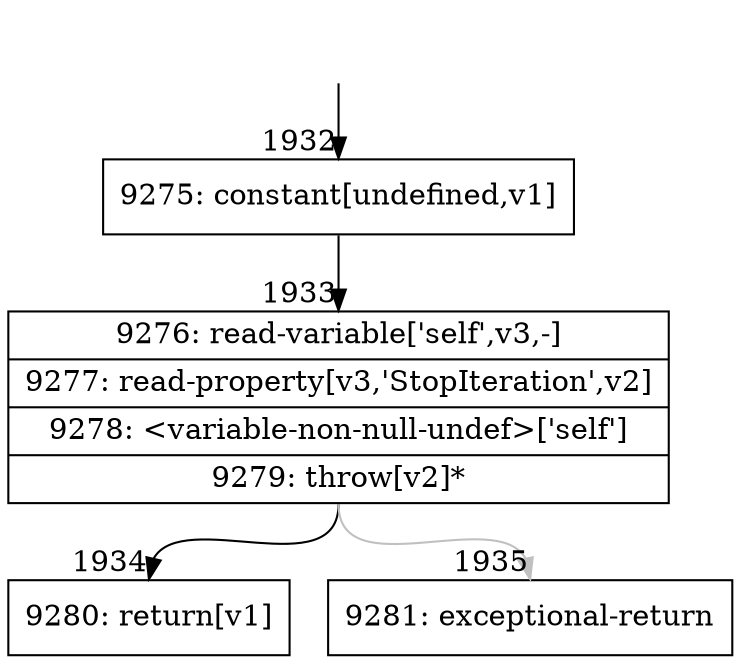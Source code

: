 digraph {
rankdir="TD"
BB_entry135[shape=none,label=""];
BB_entry135 -> BB1932 [tailport=s, headport=n, headlabel="    1932"]
BB1932 [shape=record label="{9275: constant[undefined,v1]}" ] 
BB1932 -> BB1933 [tailport=s, headport=n, headlabel="      1933"]
BB1933 [shape=record label="{9276: read-variable['self',v3,-]|9277: read-property[v3,'StopIteration',v2]|9278: \<variable-non-null-undef\>['self']|9279: throw[v2]*}" ] 
BB1933 -> BB1934 [tailport=s, headport=n, headlabel="      1934"]
BB1933 -> BB1935 [tailport=s, headport=n, color=gray, headlabel="      1935"]
BB1934 [shape=record label="{9280: return[v1]}" ] 
BB1935 [shape=record label="{9281: exceptional-return}" ] 
//#$~ 1156
}
